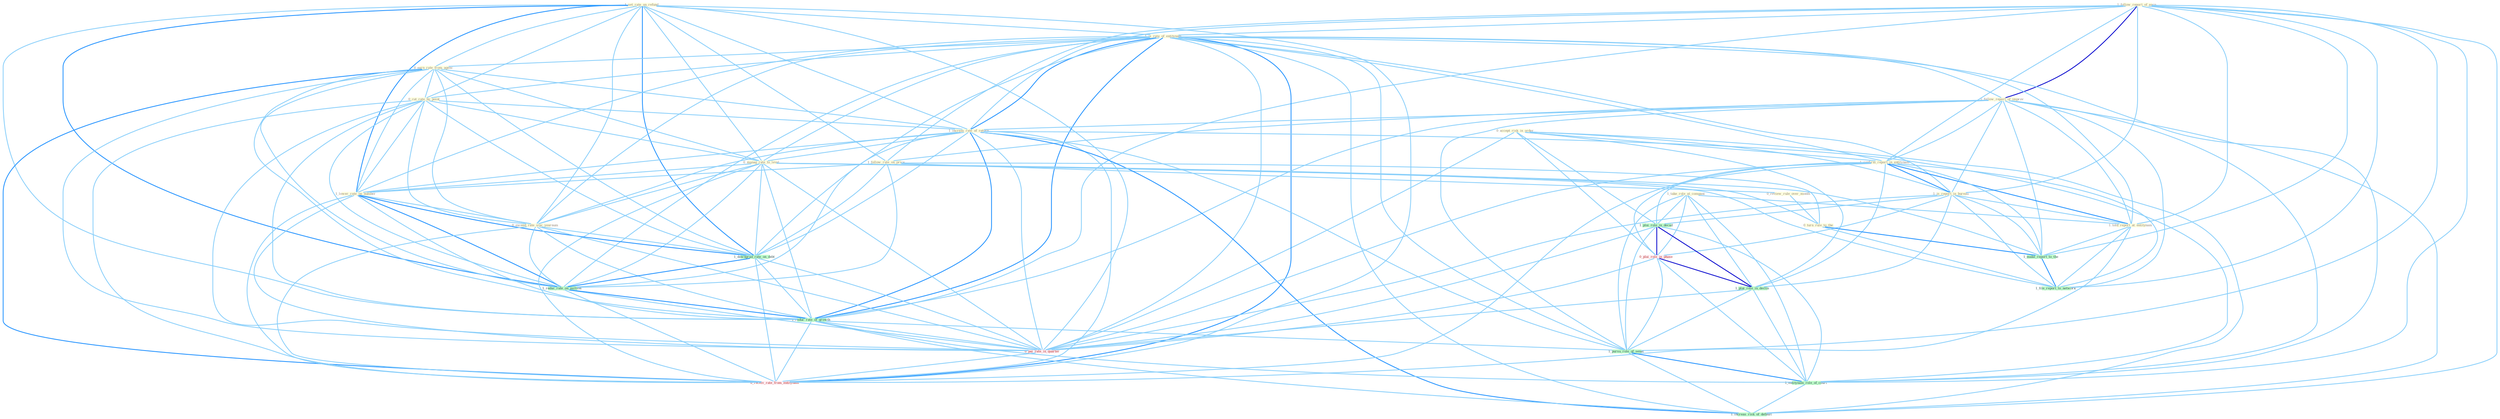 Graph G{ 
    node
    [shape=polygon,style=filled,width=.5,height=.06,color="#BDFCC9",fixedsize=true,fontsize=4,
    fontcolor="#2f4f4f"];
    {node
    [color="#ffffe0", fontcolor="#8b7d6b"] "0_accept_risk_in_order " "1_follow_report_of_earn " "1_set_rate_on_refund " "1_is_rate_of_entitynam " "1_follow_report_of_improv " "1_follow_rule_on_price " "0_earn_rate_from_agenc " "0_cut_rate_by_point " "1_increas_rate_of_return " "1_confirm_report_in_entitynam " "0_review_rule_over_month " "0_manag_rate_to_level " "1_lower_rate_on_number " "1_is_report_in_bureau " "0_turn_rule_to_the " "0_exceed_rate_sinc_yearnum " "1_take_role_at_compani " "1_told_report_at_entitynam "}
{node [color="#fff0f5", fontcolor="#b22222"] "0_plai_role_in_phase " "0_pai_rate_in_quarter " "0_receiv_rate_from_entitynam "}
edge [color="#B0E2FF"];

	"0_accept_risk_in_order " -- "1_confirm_report_in_entitynam " [w="1", color="#87cefa" ];
	"0_accept_risk_in_order " -- "1_is_report_in_bureau " [w="1", color="#87cefa" ];
	"0_accept_risk_in_order " -- "1_plai_role_in_decad " [w="1", color="#87cefa" ];
	"0_accept_risk_in_order " -- "0_plai_role_in_phase " [w="1", color="#87cefa" ];
	"0_accept_risk_in_order " -- "1_plai_role_in_declin " [w="1", color="#87cefa" ];
	"0_accept_risk_in_order " -- "0_pai_rate_in_quarter " [w="1", color="#87cefa" ];
	"0_accept_risk_in_order " -- "1_increas_risk_of_default " [w="1", color="#87cefa" ];
	"1_follow_report_of_earn " -- "1_is_rate_of_entitynam " [w="1", color="#87cefa" ];
	"1_follow_report_of_earn " -- "1_follow_report_of_improv " [w="3", color="#0000cd" , len=0.6];
	"1_follow_report_of_earn " -- "1_follow_rule_on_price " [w="1", color="#87cefa" ];
	"1_follow_report_of_earn " -- "1_increas_rate_of_return " [w="1", color="#87cefa" ];
	"1_follow_report_of_earn " -- "1_confirm_report_in_entitynam " [w="1", color="#87cefa" ];
	"1_follow_report_of_earn " -- "1_is_report_in_bureau " [w="1", color="#87cefa" ];
	"1_follow_report_of_earn " -- "1_told_report_at_entitynam " [w="1", color="#87cefa" ];
	"1_follow_report_of_earn " -- "1_reduc_rate_of_growth " [w="1", color="#87cefa" ];
	"1_follow_report_of_earn " -- "1_make_report_to_the " [w="1", color="#87cefa" ];
	"1_follow_report_of_earn " -- "1_pursu_role_of_senat " [w="1", color="#87cefa" ];
	"1_follow_report_of_earn " -- "1_file_report_to_network " [w="1", color="#87cefa" ];
	"1_follow_report_of_earn " -- "1_entitynam_role_of_court " [w="1", color="#87cefa" ];
	"1_follow_report_of_earn " -- "1_increas_risk_of_default " [w="1", color="#87cefa" ];
	"1_set_rate_on_refund " -- "1_is_rate_of_entitynam " [w="1", color="#87cefa" ];
	"1_set_rate_on_refund " -- "1_follow_rule_on_price " [w="1", color="#87cefa" ];
	"1_set_rate_on_refund " -- "0_earn_rate_from_agenc " [w="1", color="#87cefa" ];
	"1_set_rate_on_refund " -- "0_cut_rate_by_point " [w="1", color="#87cefa" ];
	"1_set_rate_on_refund " -- "1_increas_rate_of_return " [w="1", color="#87cefa" ];
	"1_set_rate_on_refund " -- "0_manag_rate_to_level " [w="1", color="#87cefa" ];
	"1_set_rate_on_refund " -- "1_lower_rate_on_number " [w="2", color="#1e90ff" , len=0.8];
	"1_set_rate_on_refund " -- "0_exceed_rate_sinc_yearnum " [w="1", color="#87cefa" ];
	"1_set_rate_on_refund " -- "1_downgrad_rate_on_debt " [w="2", color="#1e90ff" , len=0.8];
	"1_set_rate_on_refund " -- "1_reduc_rate_on_million " [w="2", color="#1e90ff" , len=0.8];
	"1_set_rate_on_refund " -- "1_reduc_rate_of_growth " [w="1", color="#87cefa" ];
	"1_set_rate_on_refund " -- "0_pai_rate_in_quarter " [w="1", color="#87cefa" ];
	"1_set_rate_on_refund " -- "0_receiv_rate_from_entitynam " [w="1", color="#87cefa" ];
	"1_is_rate_of_entitynam " -- "1_follow_report_of_improv " [w="1", color="#87cefa" ];
	"1_is_rate_of_entitynam " -- "0_earn_rate_from_agenc " [w="1", color="#87cefa" ];
	"1_is_rate_of_entitynam " -- "0_cut_rate_by_point " [w="1", color="#87cefa" ];
	"1_is_rate_of_entitynam " -- "1_increas_rate_of_return " [w="2", color="#1e90ff" , len=0.8];
	"1_is_rate_of_entitynam " -- "1_confirm_report_in_entitynam " [w="1", color="#87cefa" ];
	"1_is_rate_of_entitynam " -- "0_manag_rate_to_level " [w="1", color="#87cefa" ];
	"1_is_rate_of_entitynam " -- "1_lower_rate_on_number " [w="1", color="#87cefa" ];
	"1_is_rate_of_entitynam " -- "1_is_report_in_bureau " [w="1", color="#87cefa" ];
	"1_is_rate_of_entitynam " -- "0_exceed_rate_sinc_yearnum " [w="1", color="#87cefa" ];
	"1_is_rate_of_entitynam " -- "1_told_report_at_entitynam " [w="1", color="#87cefa" ];
	"1_is_rate_of_entitynam " -- "1_downgrad_rate_on_debt " [w="1", color="#87cefa" ];
	"1_is_rate_of_entitynam " -- "1_reduc_rate_on_million " [w="1", color="#87cefa" ];
	"1_is_rate_of_entitynam " -- "1_reduc_rate_of_growth " [w="2", color="#1e90ff" , len=0.8];
	"1_is_rate_of_entitynam " -- "0_pai_rate_in_quarter " [w="1", color="#87cefa" ];
	"1_is_rate_of_entitynam " -- "1_pursu_role_of_senat " [w="1", color="#87cefa" ];
	"1_is_rate_of_entitynam " -- "1_entitynam_role_of_court " [w="1", color="#87cefa" ];
	"1_is_rate_of_entitynam " -- "0_receiv_rate_from_entitynam " [w="2", color="#1e90ff" , len=0.8];
	"1_is_rate_of_entitynam " -- "1_increas_risk_of_default " [w="1", color="#87cefa" ];
	"1_follow_report_of_improv " -- "1_follow_rule_on_price " [w="1", color="#87cefa" ];
	"1_follow_report_of_improv " -- "1_increas_rate_of_return " [w="1", color="#87cefa" ];
	"1_follow_report_of_improv " -- "1_confirm_report_in_entitynam " [w="1", color="#87cefa" ];
	"1_follow_report_of_improv " -- "1_is_report_in_bureau " [w="1", color="#87cefa" ];
	"1_follow_report_of_improv " -- "1_told_report_at_entitynam " [w="1", color="#87cefa" ];
	"1_follow_report_of_improv " -- "1_reduc_rate_of_growth " [w="1", color="#87cefa" ];
	"1_follow_report_of_improv " -- "1_make_report_to_the " [w="1", color="#87cefa" ];
	"1_follow_report_of_improv " -- "1_pursu_role_of_senat " [w="1", color="#87cefa" ];
	"1_follow_report_of_improv " -- "1_file_report_to_network " [w="1", color="#87cefa" ];
	"1_follow_report_of_improv " -- "1_entitynam_role_of_court " [w="1", color="#87cefa" ];
	"1_follow_report_of_improv " -- "1_increas_risk_of_default " [w="1", color="#87cefa" ];
	"1_follow_rule_on_price " -- "0_review_rule_over_month " [w="1", color="#87cefa" ];
	"1_follow_rule_on_price " -- "1_lower_rate_on_number " [w="1", color="#87cefa" ];
	"1_follow_rule_on_price " -- "0_turn_rule_to_the " [w="1", color="#87cefa" ];
	"1_follow_rule_on_price " -- "1_downgrad_rate_on_debt " [w="1", color="#87cefa" ];
	"1_follow_rule_on_price " -- "1_reduc_rate_on_million " [w="1", color="#87cefa" ];
	"0_earn_rate_from_agenc " -- "0_cut_rate_by_point " [w="1", color="#87cefa" ];
	"0_earn_rate_from_agenc " -- "1_increas_rate_of_return " [w="1", color="#87cefa" ];
	"0_earn_rate_from_agenc " -- "0_manag_rate_to_level " [w="1", color="#87cefa" ];
	"0_earn_rate_from_agenc " -- "1_lower_rate_on_number " [w="1", color="#87cefa" ];
	"0_earn_rate_from_agenc " -- "0_exceed_rate_sinc_yearnum " [w="1", color="#87cefa" ];
	"0_earn_rate_from_agenc " -- "1_downgrad_rate_on_debt " [w="1", color="#87cefa" ];
	"0_earn_rate_from_agenc " -- "1_reduc_rate_on_million " [w="1", color="#87cefa" ];
	"0_earn_rate_from_agenc " -- "1_reduc_rate_of_growth " [w="1", color="#87cefa" ];
	"0_earn_rate_from_agenc " -- "0_pai_rate_in_quarter " [w="1", color="#87cefa" ];
	"0_earn_rate_from_agenc " -- "0_receiv_rate_from_entitynam " [w="2", color="#1e90ff" , len=0.8];
	"0_cut_rate_by_point " -- "1_increas_rate_of_return " [w="1", color="#87cefa" ];
	"0_cut_rate_by_point " -- "0_manag_rate_to_level " [w="1", color="#87cefa" ];
	"0_cut_rate_by_point " -- "1_lower_rate_on_number " [w="1", color="#87cefa" ];
	"0_cut_rate_by_point " -- "0_exceed_rate_sinc_yearnum " [w="1", color="#87cefa" ];
	"0_cut_rate_by_point " -- "1_downgrad_rate_on_debt " [w="1", color="#87cefa" ];
	"0_cut_rate_by_point " -- "1_reduc_rate_on_million " [w="1", color="#87cefa" ];
	"0_cut_rate_by_point " -- "1_reduc_rate_of_growth " [w="1", color="#87cefa" ];
	"0_cut_rate_by_point " -- "0_pai_rate_in_quarter " [w="1", color="#87cefa" ];
	"0_cut_rate_by_point " -- "0_receiv_rate_from_entitynam " [w="1", color="#87cefa" ];
	"1_increas_rate_of_return " -- "0_manag_rate_to_level " [w="1", color="#87cefa" ];
	"1_increas_rate_of_return " -- "1_lower_rate_on_number " [w="1", color="#87cefa" ];
	"1_increas_rate_of_return " -- "0_exceed_rate_sinc_yearnum " [w="1", color="#87cefa" ];
	"1_increas_rate_of_return " -- "1_downgrad_rate_on_debt " [w="1", color="#87cefa" ];
	"1_increas_rate_of_return " -- "1_reduc_rate_on_million " [w="1", color="#87cefa" ];
	"1_increas_rate_of_return " -- "1_reduc_rate_of_growth " [w="2", color="#1e90ff" , len=0.8];
	"1_increas_rate_of_return " -- "0_pai_rate_in_quarter " [w="1", color="#87cefa" ];
	"1_increas_rate_of_return " -- "1_pursu_role_of_senat " [w="1", color="#87cefa" ];
	"1_increas_rate_of_return " -- "1_entitynam_role_of_court " [w="1", color="#87cefa" ];
	"1_increas_rate_of_return " -- "0_receiv_rate_from_entitynam " [w="1", color="#87cefa" ];
	"1_increas_rate_of_return " -- "1_increas_risk_of_default " [w="2", color="#1e90ff" , len=0.8];
	"1_confirm_report_in_entitynam " -- "1_is_report_in_bureau " [w="2", color="#1e90ff" , len=0.8];
	"1_confirm_report_in_entitynam " -- "1_told_report_at_entitynam " [w="2", color="#1e90ff" , len=0.8];
	"1_confirm_report_in_entitynam " -- "1_plai_role_in_decad " [w="1", color="#87cefa" ];
	"1_confirm_report_in_entitynam " -- "0_plai_role_in_phase " [w="1", color="#87cefa" ];
	"1_confirm_report_in_entitynam " -- "1_make_report_to_the " [w="1", color="#87cefa" ];
	"1_confirm_report_in_entitynam " -- "1_plai_role_in_declin " [w="1", color="#87cefa" ];
	"1_confirm_report_in_entitynam " -- "0_pai_rate_in_quarter " [w="1", color="#87cefa" ];
	"1_confirm_report_in_entitynam " -- "1_file_report_to_network " [w="1", color="#87cefa" ];
	"1_confirm_report_in_entitynam " -- "0_receiv_rate_from_entitynam " [w="1", color="#87cefa" ];
	"0_review_rule_over_month " -- "0_turn_rule_to_the " [w="1", color="#87cefa" ];
	"0_manag_rate_to_level " -- "1_lower_rate_on_number " [w="1", color="#87cefa" ];
	"0_manag_rate_to_level " -- "0_turn_rule_to_the " [w="1", color="#87cefa" ];
	"0_manag_rate_to_level " -- "0_exceed_rate_sinc_yearnum " [w="1", color="#87cefa" ];
	"0_manag_rate_to_level " -- "1_downgrad_rate_on_debt " [w="1", color="#87cefa" ];
	"0_manag_rate_to_level " -- "1_reduc_rate_on_million " [w="1", color="#87cefa" ];
	"0_manag_rate_to_level " -- "1_reduc_rate_of_growth " [w="1", color="#87cefa" ];
	"0_manag_rate_to_level " -- "1_make_report_to_the " [w="1", color="#87cefa" ];
	"0_manag_rate_to_level " -- "0_pai_rate_in_quarter " [w="1", color="#87cefa" ];
	"0_manag_rate_to_level " -- "1_file_report_to_network " [w="1", color="#87cefa" ];
	"0_manag_rate_to_level " -- "0_receiv_rate_from_entitynam " [w="1", color="#87cefa" ];
	"1_lower_rate_on_number " -- "0_exceed_rate_sinc_yearnum " [w="1", color="#87cefa" ];
	"1_lower_rate_on_number " -- "1_downgrad_rate_on_debt " [w="2", color="#1e90ff" , len=0.8];
	"1_lower_rate_on_number " -- "1_reduc_rate_on_million " [w="2", color="#1e90ff" , len=0.8];
	"1_lower_rate_on_number " -- "1_reduc_rate_of_growth " [w="1", color="#87cefa" ];
	"1_lower_rate_on_number " -- "0_pai_rate_in_quarter " [w="1", color="#87cefa" ];
	"1_lower_rate_on_number " -- "0_receiv_rate_from_entitynam " [w="1", color="#87cefa" ];
	"1_is_report_in_bureau " -- "1_told_report_at_entitynam " [w="1", color="#87cefa" ];
	"1_is_report_in_bureau " -- "1_plai_role_in_decad " [w="1", color="#87cefa" ];
	"1_is_report_in_bureau " -- "0_plai_role_in_phase " [w="1", color="#87cefa" ];
	"1_is_report_in_bureau " -- "1_make_report_to_the " [w="1", color="#87cefa" ];
	"1_is_report_in_bureau " -- "1_plai_role_in_declin " [w="1", color="#87cefa" ];
	"1_is_report_in_bureau " -- "0_pai_rate_in_quarter " [w="1", color="#87cefa" ];
	"1_is_report_in_bureau " -- "1_file_report_to_network " [w="1", color="#87cefa" ];
	"0_turn_rule_to_the " -- "1_make_report_to_the " [w="2", color="#1e90ff" , len=0.8];
	"0_turn_rule_to_the " -- "1_file_report_to_network " [w="1", color="#87cefa" ];
	"0_exceed_rate_sinc_yearnum " -- "1_downgrad_rate_on_debt " [w="1", color="#87cefa" ];
	"0_exceed_rate_sinc_yearnum " -- "1_reduc_rate_on_million " [w="1", color="#87cefa" ];
	"0_exceed_rate_sinc_yearnum " -- "1_reduc_rate_of_growth " [w="1", color="#87cefa" ];
	"0_exceed_rate_sinc_yearnum " -- "0_pai_rate_in_quarter " [w="1", color="#87cefa" ];
	"0_exceed_rate_sinc_yearnum " -- "0_receiv_rate_from_entitynam " [w="1", color="#87cefa" ];
	"1_take_role_at_compani " -- "1_told_report_at_entitynam " [w="1", color="#87cefa" ];
	"1_take_role_at_compani " -- "1_plai_role_in_decad " [w="1", color="#87cefa" ];
	"1_take_role_at_compani " -- "0_plai_role_in_phase " [w="1", color="#87cefa" ];
	"1_take_role_at_compani " -- "1_plai_role_in_declin " [w="1", color="#87cefa" ];
	"1_take_role_at_compani " -- "1_pursu_role_of_senat " [w="1", color="#87cefa" ];
	"1_take_role_at_compani " -- "1_entitynam_role_of_court " [w="1", color="#87cefa" ];
	"1_told_report_at_entitynam " -- "1_make_report_to_the " [w="1", color="#87cefa" ];
	"1_told_report_at_entitynam " -- "1_file_report_to_network " [w="1", color="#87cefa" ];
	"1_told_report_at_entitynam " -- "0_receiv_rate_from_entitynam " [w="1", color="#87cefa" ];
	"1_downgrad_rate_on_debt " -- "1_reduc_rate_on_million " [w="2", color="#1e90ff" , len=0.8];
	"1_downgrad_rate_on_debt " -- "1_reduc_rate_of_growth " [w="1", color="#87cefa" ];
	"1_downgrad_rate_on_debt " -- "0_pai_rate_in_quarter " [w="1", color="#87cefa" ];
	"1_downgrad_rate_on_debt " -- "0_receiv_rate_from_entitynam " [w="1", color="#87cefa" ];
	"1_reduc_rate_on_million " -- "1_reduc_rate_of_growth " [w="2", color="#1e90ff" , len=0.8];
	"1_reduc_rate_on_million " -- "0_pai_rate_in_quarter " [w="1", color="#87cefa" ];
	"1_reduc_rate_on_million " -- "0_receiv_rate_from_entitynam " [w="1", color="#87cefa" ];
	"1_plai_role_in_decad " -- "0_plai_role_in_phase " [w="3", color="#0000cd" , len=0.6];
	"1_plai_role_in_decad " -- "1_plai_role_in_declin " [w="3", color="#0000cd" , len=0.6];
	"1_plai_role_in_decad " -- "0_pai_rate_in_quarter " [w="1", color="#87cefa" ];
	"1_plai_role_in_decad " -- "1_pursu_role_of_senat " [w="1", color="#87cefa" ];
	"1_plai_role_in_decad " -- "1_entitynam_role_of_court " [w="1", color="#87cefa" ];
	"0_plai_role_in_phase " -- "1_plai_role_in_declin " [w="3", color="#0000cd" , len=0.6];
	"0_plai_role_in_phase " -- "0_pai_rate_in_quarter " [w="1", color="#87cefa" ];
	"0_plai_role_in_phase " -- "1_pursu_role_of_senat " [w="1", color="#87cefa" ];
	"0_plai_role_in_phase " -- "1_entitynam_role_of_court " [w="1", color="#87cefa" ];
	"1_reduc_rate_of_growth " -- "0_pai_rate_in_quarter " [w="1", color="#87cefa" ];
	"1_reduc_rate_of_growth " -- "1_pursu_role_of_senat " [w="1", color="#87cefa" ];
	"1_reduc_rate_of_growth " -- "1_entitynam_role_of_court " [w="1", color="#87cefa" ];
	"1_reduc_rate_of_growth " -- "0_receiv_rate_from_entitynam " [w="1", color="#87cefa" ];
	"1_reduc_rate_of_growth " -- "1_increas_risk_of_default " [w="1", color="#87cefa" ];
	"1_make_report_to_the " -- "1_file_report_to_network " [w="2", color="#1e90ff" , len=0.8];
	"1_plai_role_in_declin " -- "0_pai_rate_in_quarter " [w="1", color="#87cefa" ];
	"1_plai_role_in_declin " -- "1_pursu_role_of_senat " [w="1", color="#87cefa" ];
	"1_plai_role_in_declin " -- "1_entitynam_role_of_court " [w="1", color="#87cefa" ];
	"0_pai_rate_in_quarter " -- "0_receiv_rate_from_entitynam " [w="1", color="#87cefa" ];
	"1_pursu_role_of_senat " -- "1_entitynam_role_of_court " [w="2", color="#1e90ff" , len=0.8];
	"1_pursu_role_of_senat " -- "1_increas_risk_of_default " [w="1", color="#87cefa" ];
	"1_entitynam_role_of_court " -- "1_increas_risk_of_default " [w="1", color="#87cefa" ];
}